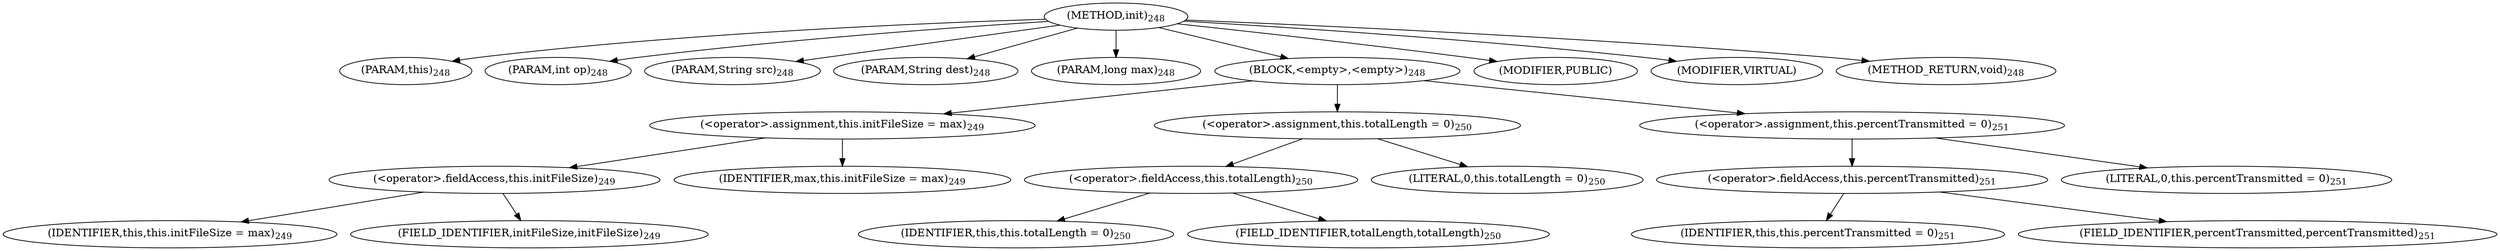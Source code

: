 digraph "init" {  
"484" [label = <(METHOD,init)<SUB>248</SUB>> ]
"485" [label = <(PARAM,this)<SUB>248</SUB>> ]
"486" [label = <(PARAM,int op)<SUB>248</SUB>> ]
"487" [label = <(PARAM,String src)<SUB>248</SUB>> ]
"488" [label = <(PARAM,String dest)<SUB>248</SUB>> ]
"489" [label = <(PARAM,long max)<SUB>248</SUB>> ]
"490" [label = <(BLOCK,&lt;empty&gt;,&lt;empty&gt;)<SUB>248</SUB>> ]
"491" [label = <(&lt;operator&gt;.assignment,this.initFileSize = max)<SUB>249</SUB>> ]
"492" [label = <(&lt;operator&gt;.fieldAccess,this.initFileSize)<SUB>249</SUB>> ]
"493" [label = <(IDENTIFIER,this,this.initFileSize = max)<SUB>249</SUB>> ]
"494" [label = <(FIELD_IDENTIFIER,initFileSize,initFileSize)<SUB>249</SUB>> ]
"495" [label = <(IDENTIFIER,max,this.initFileSize = max)<SUB>249</SUB>> ]
"496" [label = <(&lt;operator&gt;.assignment,this.totalLength = 0)<SUB>250</SUB>> ]
"497" [label = <(&lt;operator&gt;.fieldAccess,this.totalLength)<SUB>250</SUB>> ]
"498" [label = <(IDENTIFIER,this,this.totalLength = 0)<SUB>250</SUB>> ]
"499" [label = <(FIELD_IDENTIFIER,totalLength,totalLength)<SUB>250</SUB>> ]
"500" [label = <(LITERAL,0,this.totalLength = 0)<SUB>250</SUB>> ]
"501" [label = <(&lt;operator&gt;.assignment,this.percentTransmitted = 0)<SUB>251</SUB>> ]
"502" [label = <(&lt;operator&gt;.fieldAccess,this.percentTransmitted)<SUB>251</SUB>> ]
"503" [label = <(IDENTIFIER,this,this.percentTransmitted = 0)<SUB>251</SUB>> ]
"504" [label = <(FIELD_IDENTIFIER,percentTransmitted,percentTransmitted)<SUB>251</SUB>> ]
"505" [label = <(LITERAL,0,this.percentTransmitted = 0)<SUB>251</SUB>> ]
"506" [label = <(MODIFIER,PUBLIC)> ]
"507" [label = <(MODIFIER,VIRTUAL)> ]
"508" [label = <(METHOD_RETURN,void)<SUB>248</SUB>> ]
  "484" -> "485" 
  "484" -> "486" 
  "484" -> "487" 
  "484" -> "488" 
  "484" -> "489" 
  "484" -> "490" 
  "484" -> "506" 
  "484" -> "507" 
  "484" -> "508" 
  "490" -> "491" 
  "490" -> "496" 
  "490" -> "501" 
  "491" -> "492" 
  "491" -> "495" 
  "492" -> "493" 
  "492" -> "494" 
  "496" -> "497" 
  "496" -> "500" 
  "497" -> "498" 
  "497" -> "499" 
  "501" -> "502" 
  "501" -> "505" 
  "502" -> "503" 
  "502" -> "504" 
}
